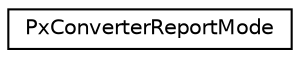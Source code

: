 digraph "Graphical Class Hierarchy"
{
  edge [fontname="Helvetica",fontsize="10",labelfontname="Helvetica",labelfontsize="10"];
  node [fontname="Helvetica",fontsize="10",shape=record];
  rankdir="LR";
  Node0 [label="PxConverterReportMode",height=0.2,width=0.4,color="black", fillcolor="white", style="filled",URL="$structPxConverterReportMode.html"];
}
